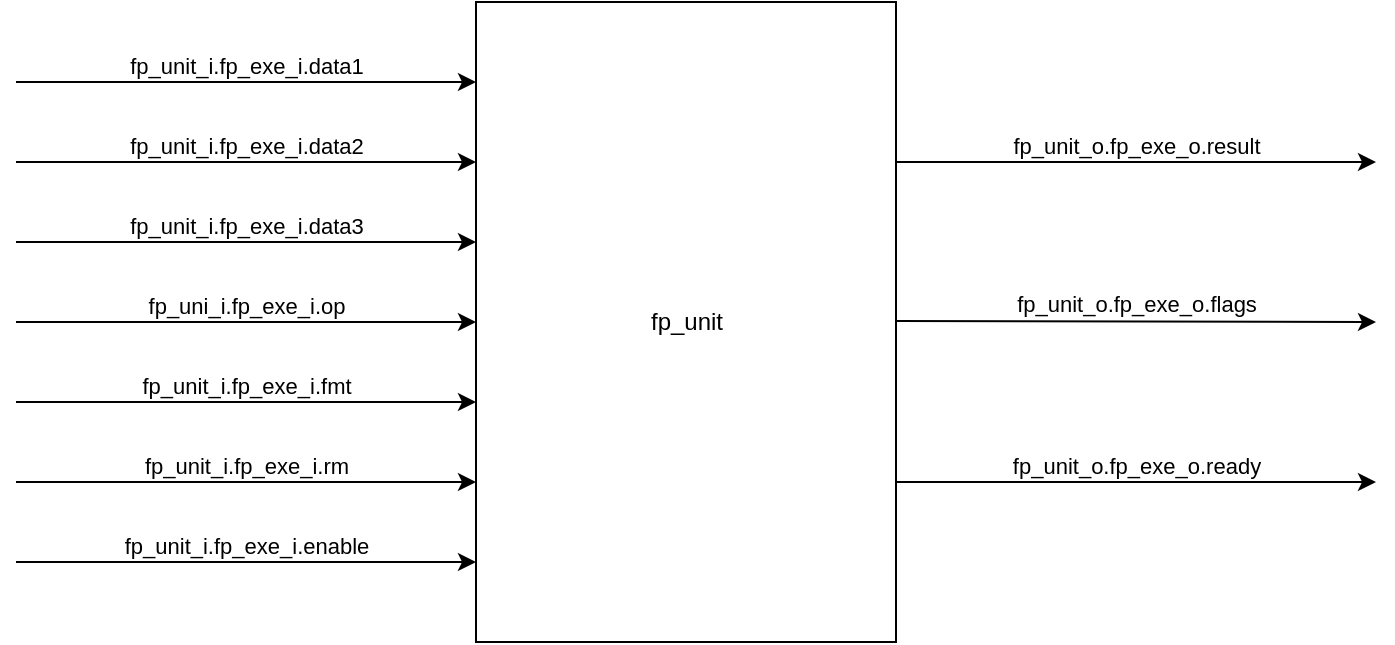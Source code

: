 <mxfile>
    <diagram id="ckX_WYBlTJqlfkCTUH6g" name="Page-1">
        <mxGraphModel dx="1552" dy="516" grid="1" gridSize="10" guides="1" tooltips="1" connect="1" arrows="1" fold="1" page="1" pageScale="1" pageWidth="850" pageHeight="1100" math="0" shadow="0">
            <root>
                <mxCell id="0"/>
                <mxCell id="1" parent="0"/>
                <mxCell id="8" value="fp_unit" style="externalPins=0;recursiveResize=0;shadow=0;dashed=0;align=center;html=1;strokeWidth=1;shape=mxgraph.rtl.abstract.entity;container=1;collapsible=0;kind=sequential;drawPins=0;left=3;right=2;bottom=0;top=0;points=[[0,0.08,0,0,0],[0,0.22,0,0,0],[0,0.36,0,0,0],[0,0.5,0,0,0],[0,0.64,0,0,0],[0,0.78,0,0,0],[0,0.92,0,0,0],[1,0.3,0,0,0],[1,0.5,0,0,0],[1,0.7,0,0,0]];" vertex="1" parent="1">
                    <mxGeometry x="310" y="200" width="210" height="320" as="geometry"/>
                </mxCell>
                <mxCell id="17" value="" style="endArrow=classic;html=1;" edge="1" parent="1">
                    <mxGeometry relative="1" as="geometry">
                        <mxPoint x="520" y="280" as="sourcePoint"/>
                        <mxPoint x="760" y="280" as="targetPoint"/>
                        <Array as="points">
                            <mxPoint x="570" y="280"/>
                        </Array>
                    </mxGeometry>
                </mxCell>
                <mxCell id="18" value="fp_unit_o.fp_exe_o.result" style="edgeLabel;resizable=0;html=1;align=center;verticalAlign=bottom;" connectable="0" vertex="1" parent="17">
                    <mxGeometry relative="1" as="geometry"/>
                </mxCell>
                <mxCell id="19" value="" style="endArrow=classic;html=1;" edge="1" parent="1">
                    <mxGeometry relative="1" as="geometry">
                        <mxPoint x="520" y="359.5" as="sourcePoint"/>
                        <mxPoint x="760" y="360" as="targetPoint"/>
                    </mxGeometry>
                </mxCell>
                <mxCell id="20" value="fp_unit_o.fp_exe_o.flags" style="edgeLabel;resizable=0;html=1;align=center;verticalAlign=bottom;" connectable="0" vertex="1" parent="19">
                    <mxGeometry relative="1" as="geometry"/>
                </mxCell>
                <mxCell id="21" value="" style="endArrow=classic;html=1;" edge="1" parent="1">
                    <mxGeometry relative="1" as="geometry">
                        <mxPoint x="520" y="440" as="sourcePoint"/>
                        <mxPoint x="760" y="440" as="targetPoint"/>
                    </mxGeometry>
                </mxCell>
                <mxCell id="22" value="fp_unit_o.fp_exe_o.ready" style="edgeLabel;resizable=0;html=1;align=center;verticalAlign=bottom;" connectable="0" vertex="1" parent="21">
                    <mxGeometry relative="1" as="geometry"/>
                </mxCell>
                <mxCell id="23" value="" style="endArrow=classic;html=1;" edge="1" parent="1">
                    <mxGeometry relative="1" as="geometry">
                        <mxPoint x="80" y="240" as="sourcePoint"/>
                        <mxPoint x="310" y="240" as="targetPoint"/>
                    </mxGeometry>
                </mxCell>
                <mxCell id="24" value="fp_unit_i.fp_exe_i.data1" style="edgeLabel;resizable=0;html=1;align=center;verticalAlign=bottom;" connectable="0" vertex="1" parent="23">
                    <mxGeometry relative="1" as="geometry"/>
                </mxCell>
                <mxCell id="25" value="" style="endArrow=classic;html=1;" edge="1" parent="1">
                    <mxGeometry relative="1" as="geometry">
                        <mxPoint x="80" y="280" as="sourcePoint"/>
                        <mxPoint x="310" y="280" as="targetPoint"/>
                    </mxGeometry>
                </mxCell>
                <mxCell id="26" value="fp_unit_i.fp_exe_i.data2" style="edgeLabel;resizable=0;html=1;align=center;verticalAlign=bottom;" connectable="0" vertex="1" parent="25">
                    <mxGeometry relative="1" as="geometry"/>
                </mxCell>
                <mxCell id="27" value="" style="endArrow=classic;html=1;" edge="1" parent="1">
                    <mxGeometry relative="1" as="geometry">
                        <mxPoint x="80" y="320" as="sourcePoint"/>
                        <mxPoint x="310" y="320" as="targetPoint"/>
                    </mxGeometry>
                </mxCell>
                <mxCell id="28" value="fp_unit_i.fp_exe_i.data3" style="edgeLabel;resizable=0;html=1;align=center;verticalAlign=bottom;" connectable="0" vertex="1" parent="27">
                    <mxGeometry relative="1" as="geometry"/>
                </mxCell>
                <mxCell id="29" value="" style="endArrow=classic;html=1;" edge="1" parent="1">
                    <mxGeometry relative="1" as="geometry">
                        <mxPoint x="80" y="360" as="sourcePoint"/>
                        <mxPoint x="310" y="360" as="targetPoint"/>
                    </mxGeometry>
                </mxCell>
                <mxCell id="30" value="fp_uni_i.fp_exe_i.op" style="edgeLabel;resizable=0;html=1;align=center;verticalAlign=bottom;" connectable="0" vertex="1" parent="29">
                    <mxGeometry relative="1" as="geometry"/>
                </mxCell>
                <mxCell id="31" value="" style="endArrow=classic;html=1;" edge="1" parent="1">
                    <mxGeometry relative="1" as="geometry">
                        <mxPoint x="80" y="400" as="sourcePoint"/>
                        <mxPoint x="310" y="400" as="targetPoint"/>
                    </mxGeometry>
                </mxCell>
                <mxCell id="32" value="fp_unit_i.fp_exe_i.fmt" style="edgeLabel;resizable=0;html=1;align=center;verticalAlign=bottom;" connectable="0" vertex="1" parent="31">
                    <mxGeometry relative="1" as="geometry"/>
                </mxCell>
                <mxCell id="33" value="" style="endArrow=classic;html=1;" edge="1" parent="1">
                    <mxGeometry relative="1" as="geometry">
                        <mxPoint x="80" y="440" as="sourcePoint"/>
                        <mxPoint x="310" y="440" as="targetPoint"/>
                    </mxGeometry>
                </mxCell>
                <mxCell id="34" value="fp_unit_i.fp_exe_i.rm" style="edgeLabel;resizable=0;html=1;align=center;verticalAlign=bottom;" connectable="0" vertex="1" parent="33">
                    <mxGeometry relative="1" as="geometry"/>
                </mxCell>
                <mxCell id="35" value="" style="endArrow=classic;html=1;" edge="1" parent="1">
                    <mxGeometry relative="1" as="geometry">
                        <mxPoint x="80" y="480" as="sourcePoint"/>
                        <mxPoint x="310" y="480" as="targetPoint"/>
                    </mxGeometry>
                </mxCell>
                <mxCell id="36" value="fp_unit_i.fp_exe_i.enable" style="edgeLabel;resizable=0;html=1;align=center;verticalAlign=bottom;" connectable="0" vertex="1" parent="35">
                    <mxGeometry relative="1" as="geometry"/>
                </mxCell>
            </root>
        </mxGraphModel>
    </diagram>
</mxfile>